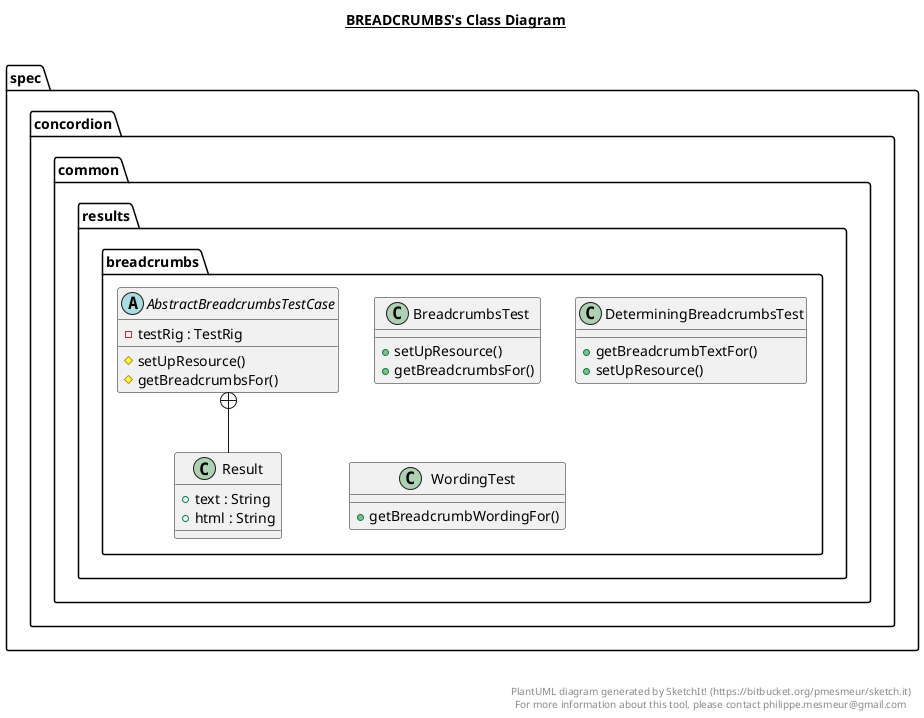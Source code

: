 @startuml

title __BREADCRUMBS's Class Diagram__\n

  package spec.concordion {
    package spec.concordion.common.results {
      package spec.concordion.common.results.breadcrumbs {
        abstract class AbstractBreadcrumbsTestCase {
            - testRig : TestRig
            # setUpResource()
            # getBreadcrumbsFor()
        }
      }
    }
  }
  

  package spec.concordion {
    package spec.concordion.common.results {
      package spec.concordion.common.results.breadcrumbs {
        class Result {
            + text : String
            + html : String
        }
      }
    }
  }
  

  package spec.concordion {
    package spec.concordion.common.results {
      package spec.concordion.common.results.breadcrumbs {
        class BreadcrumbsTest {
            + setUpResource()
            + getBreadcrumbsFor()
        }
      }
    }
  }
  

  package spec.concordion {
    package spec.concordion.common.results {
      package spec.concordion.common.results.breadcrumbs {
        class DeterminingBreadcrumbsTest {
            + getBreadcrumbTextFor()
            + setUpResource()
        }
      }
    }
  }
  

  package spec.concordion {
    package spec.concordion.common.results {
      package spec.concordion.common.results.breadcrumbs {
        class WordingTest {
            + getBreadcrumbWordingFor()
        }
      }
    }
  }
  

  AbstractBreadcrumbsTestCase +-down- Result


right footer


PlantUML diagram generated by SketchIt! (https://bitbucket.org/pmesmeur/sketch.it)
For more information about this tool, please contact philippe.mesmeur@gmail.com
endfooter

@enduml
